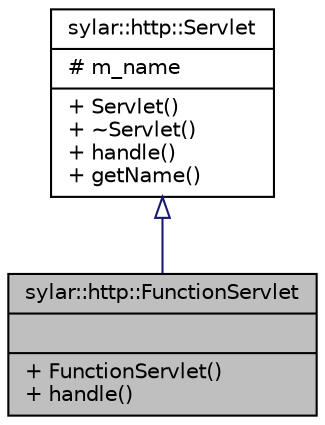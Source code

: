 digraph "sylar::http::FunctionServlet"
{
 // LATEX_PDF_SIZE
  edge [fontname="Helvetica",fontsize="10",labelfontname="Helvetica",labelfontsize="10"];
  node [fontname="Helvetica",fontsize="10",shape=record];
  Node1 [label="{sylar::http::FunctionServlet\n||+ FunctionServlet()\l+ handle()\l}",height=0.2,width=0.4,color="black", fillcolor="grey75", style="filled", fontcolor="black",tooltip="函数式Servlet"];
  Node2 -> Node1 [dir="back",color="midnightblue",fontsize="10",style="solid",arrowtail="onormal",fontname="Helvetica"];
  Node2 [label="{sylar::http::Servlet\n|# m_name\l|+ Servlet()\l+ ~Servlet()\l+ handle()\l+ getName()\l}",height=0.2,width=0.4,color="black", fillcolor="white", style="filled",URL="$classsylar_1_1http_1_1Servlet.html",tooltip="Servlet封装"];
}
